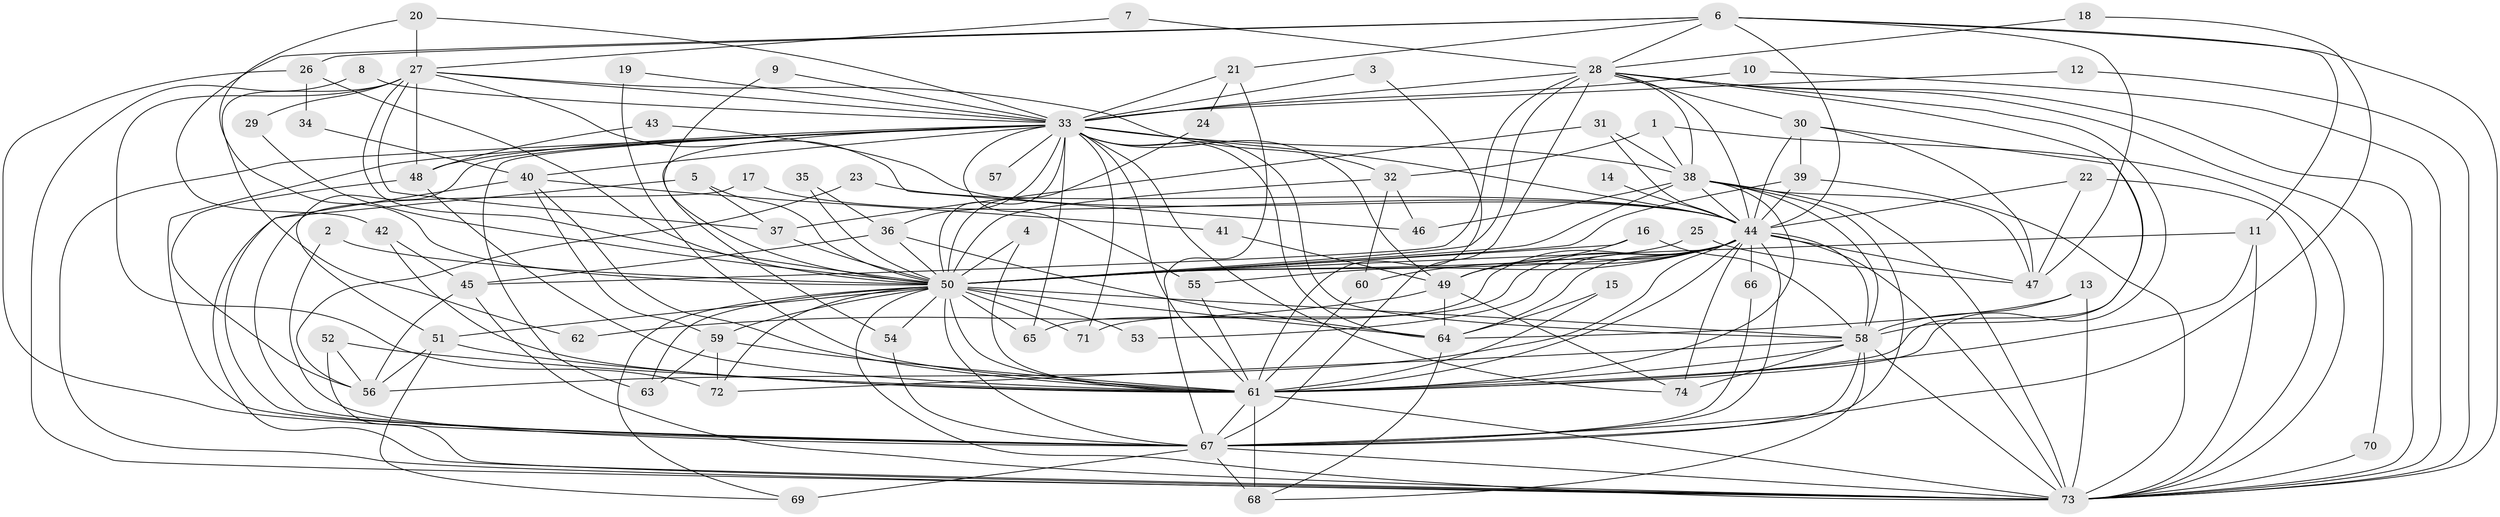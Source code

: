 // original degree distribution, {23: 0.013513513513513514, 21: 0.006756756756756757, 27: 0.006756756756756757, 30: 0.006756756756756757, 15: 0.013513513513513514, 28: 0.006756756756756757, 39: 0.006756756756756757, 17: 0.006756756756756757, 13: 0.006756756756756757, 3: 0.21621621621621623, 7: 0.006756756756756757, 2: 0.5135135135135135, 4: 0.0945945945945946, 5: 0.06756756756756757, 8: 0.02027027027027027, 6: 0.006756756756756757}
// Generated by graph-tools (version 1.1) at 2025/49/03/09/25 03:49:32]
// undirected, 74 vertices, 207 edges
graph export_dot {
graph [start="1"]
  node [color=gray90,style=filled];
  1;
  2;
  3;
  4;
  5;
  6;
  7;
  8;
  9;
  10;
  11;
  12;
  13;
  14;
  15;
  16;
  17;
  18;
  19;
  20;
  21;
  22;
  23;
  24;
  25;
  26;
  27;
  28;
  29;
  30;
  31;
  32;
  33;
  34;
  35;
  36;
  37;
  38;
  39;
  40;
  41;
  42;
  43;
  44;
  45;
  46;
  47;
  48;
  49;
  50;
  51;
  52;
  53;
  54;
  55;
  56;
  57;
  58;
  59;
  60;
  61;
  62;
  63;
  64;
  65;
  66;
  67;
  68;
  69;
  70;
  71;
  72;
  73;
  74;
  1 -- 32 [weight=1.0];
  1 -- 38 [weight=1.0];
  1 -- 73 [weight=1.0];
  2 -- 50 [weight=1.0];
  2 -- 67 [weight=1.0];
  3 -- 33 [weight=1.0];
  3 -- 61 [weight=1.0];
  4 -- 50 [weight=1.0];
  4 -- 61 [weight=1.0];
  5 -- 37 [weight=1.0];
  5 -- 50 [weight=1.0];
  5 -- 73 [weight=1.0];
  6 -- 11 [weight=1.0];
  6 -- 21 [weight=1.0];
  6 -- 26 [weight=1.0];
  6 -- 28 [weight=1.0];
  6 -- 42 [weight=1.0];
  6 -- 44 [weight=1.0];
  6 -- 47 [weight=1.0];
  6 -- 73 [weight=1.0];
  7 -- 27 [weight=1.0];
  7 -- 28 [weight=1.0];
  8 -- 33 [weight=1.0];
  8 -- 73 [weight=1.0];
  9 -- 33 [weight=1.0];
  9 -- 50 [weight=1.0];
  10 -- 33 [weight=1.0];
  10 -- 73 [weight=1.0];
  11 -- 50 [weight=1.0];
  11 -- 61 [weight=1.0];
  11 -- 73 [weight=1.0];
  12 -- 33 [weight=1.0];
  12 -- 73 [weight=1.0];
  13 -- 58 [weight=1.0];
  13 -- 64 [weight=1.0];
  13 -- 73 [weight=1.0];
  14 -- 44 [weight=2.0];
  15 -- 61 [weight=1.0];
  15 -- 64 [weight=1.0];
  16 -- 49 [weight=1.0];
  16 -- 50 [weight=1.0];
  16 -- 58 [weight=1.0];
  17 -- 44 [weight=1.0];
  17 -- 67 [weight=1.0];
  18 -- 28 [weight=1.0];
  18 -- 67 [weight=1.0];
  19 -- 33 [weight=1.0];
  19 -- 61 [weight=1.0];
  20 -- 27 [weight=1.0];
  20 -- 33 [weight=1.0];
  20 -- 50 [weight=1.0];
  21 -- 24 [weight=1.0];
  21 -- 33 [weight=1.0];
  21 -- 67 [weight=1.0];
  22 -- 44 [weight=1.0];
  22 -- 47 [weight=1.0];
  22 -- 73 [weight=1.0];
  23 -- 44 [weight=1.0];
  23 -- 56 [weight=1.0];
  24 -- 50 [weight=1.0];
  25 -- 47 [weight=1.0];
  25 -- 50 [weight=1.0];
  26 -- 34 [weight=1.0];
  26 -- 50 [weight=1.0];
  26 -- 67 [weight=1.0];
  27 -- 29 [weight=1.0];
  27 -- 32 [weight=1.0];
  27 -- 33 [weight=2.0];
  27 -- 37 [weight=1.0];
  27 -- 46 [weight=1.0];
  27 -- 48 [weight=2.0];
  27 -- 50 [weight=1.0];
  27 -- 62 [weight=1.0];
  27 -- 72 [weight=2.0];
  28 -- 30 [weight=1.0];
  28 -- 33 [weight=2.0];
  28 -- 38 [weight=1.0];
  28 -- 44 [weight=1.0];
  28 -- 45 [weight=1.0];
  28 -- 50 [weight=3.0];
  28 -- 58 [weight=1.0];
  28 -- 61 [weight=1.0];
  28 -- 67 [weight=2.0];
  28 -- 70 [weight=1.0];
  28 -- 73 [weight=1.0];
  29 -- 50 [weight=1.0];
  30 -- 39 [weight=1.0];
  30 -- 44 [weight=1.0];
  30 -- 47 [weight=1.0];
  30 -- 61 [weight=1.0];
  31 -- 37 [weight=1.0];
  31 -- 38 [weight=1.0];
  31 -- 44 [weight=1.0];
  32 -- 46 [weight=1.0];
  32 -- 50 [weight=1.0];
  32 -- 60 [weight=1.0];
  33 -- 36 [weight=1.0];
  33 -- 38 [weight=1.0];
  33 -- 40 [weight=2.0];
  33 -- 44 [weight=2.0];
  33 -- 48 [weight=1.0];
  33 -- 49 [weight=1.0];
  33 -- 50 [weight=2.0];
  33 -- 51 [weight=1.0];
  33 -- 54 [weight=1.0];
  33 -- 55 [weight=1.0];
  33 -- 57 [weight=1.0];
  33 -- 58 [weight=2.0];
  33 -- 61 [weight=1.0];
  33 -- 63 [weight=1.0];
  33 -- 64 [weight=1.0];
  33 -- 65 [weight=1.0];
  33 -- 67 [weight=2.0];
  33 -- 71 [weight=2.0];
  33 -- 73 [weight=1.0];
  33 -- 74 [weight=1.0];
  34 -- 40 [weight=1.0];
  35 -- 36 [weight=1.0];
  35 -- 50 [weight=1.0];
  36 -- 45 [weight=1.0];
  36 -- 50 [weight=1.0];
  36 -- 64 [weight=1.0];
  37 -- 50 [weight=1.0];
  38 -- 44 [weight=1.0];
  38 -- 46 [weight=1.0];
  38 -- 47 [weight=1.0];
  38 -- 50 [weight=3.0];
  38 -- 58 [weight=1.0];
  38 -- 61 [weight=2.0];
  38 -- 67 [weight=1.0];
  38 -- 73 [weight=1.0];
  39 -- 44 [weight=1.0];
  39 -- 50 [weight=1.0];
  39 -- 73 [weight=1.0];
  40 -- 41 [weight=1.0];
  40 -- 59 [weight=1.0];
  40 -- 61 [weight=1.0];
  40 -- 67 [weight=1.0];
  41 -- 49 [weight=1.0];
  42 -- 45 [weight=1.0];
  42 -- 61 [weight=1.0];
  43 -- 44 [weight=1.0];
  43 -- 48 [weight=1.0];
  44 -- 47 [weight=1.0];
  44 -- 49 [weight=2.0];
  44 -- 50 [weight=2.0];
  44 -- 53 [weight=1.0];
  44 -- 55 [weight=1.0];
  44 -- 56 [weight=1.0];
  44 -- 58 [weight=1.0];
  44 -- 60 [weight=1.0];
  44 -- 61 [weight=2.0];
  44 -- 64 [weight=1.0];
  44 -- 65 [weight=1.0];
  44 -- 66 [weight=2.0];
  44 -- 67 [weight=1.0];
  44 -- 71 [weight=1.0];
  44 -- 73 [weight=1.0];
  44 -- 74 [weight=1.0];
  45 -- 56 [weight=1.0];
  45 -- 73 [weight=1.0];
  48 -- 56 [weight=1.0];
  48 -- 61 [weight=1.0];
  49 -- 62 [weight=1.0];
  49 -- 64 [weight=1.0];
  49 -- 74 [weight=1.0];
  50 -- 51 [weight=1.0];
  50 -- 53 [weight=1.0];
  50 -- 54 [weight=1.0];
  50 -- 58 [weight=2.0];
  50 -- 59 [weight=1.0];
  50 -- 61 [weight=2.0];
  50 -- 63 [weight=1.0];
  50 -- 64 [weight=1.0];
  50 -- 65 [weight=1.0];
  50 -- 67 [weight=2.0];
  50 -- 69 [weight=1.0];
  50 -- 71 [weight=1.0];
  50 -- 72 [weight=1.0];
  50 -- 73 [weight=2.0];
  51 -- 56 [weight=1.0];
  51 -- 61 [weight=1.0];
  51 -- 69 [weight=1.0];
  52 -- 56 [weight=1.0];
  52 -- 61 [weight=1.0];
  52 -- 73 [weight=1.0];
  54 -- 67 [weight=1.0];
  55 -- 61 [weight=1.0];
  58 -- 61 [weight=2.0];
  58 -- 67 [weight=1.0];
  58 -- 68 [weight=1.0];
  58 -- 72 [weight=1.0];
  58 -- 73 [weight=1.0];
  58 -- 74 [weight=1.0];
  59 -- 61 [weight=1.0];
  59 -- 63 [weight=1.0];
  59 -- 72 [weight=1.0];
  60 -- 61 [weight=1.0];
  61 -- 67 [weight=1.0];
  61 -- 68 [weight=1.0];
  61 -- 73 [weight=1.0];
  64 -- 68 [weight=1.0];
  66 -- 67 [weight=1.0];
  67 -- 68 [weight=2.0];
  67 -- 69 [weight=2.0];
  67 -- 73 [weight=1.0];
  70 -- 73 [weight=2.0];
}
